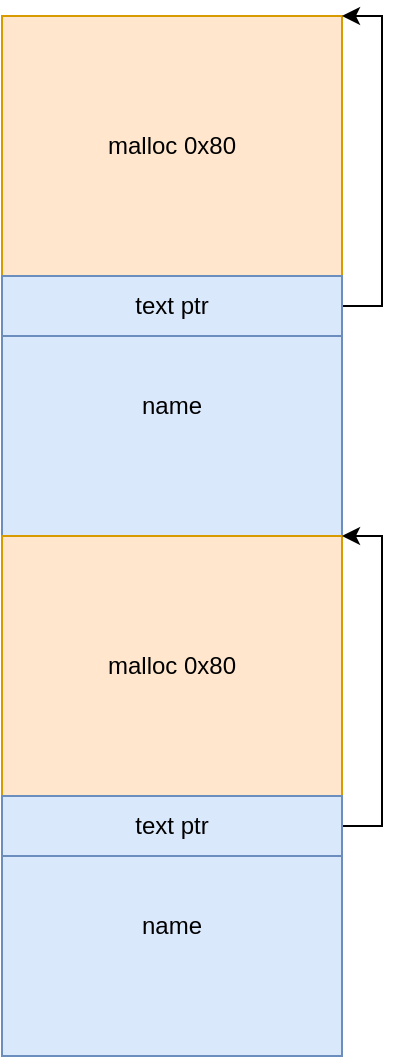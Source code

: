 <mxfile version="17.5.0" type="github">
  <diagram id="5vSy_viqhQwmgGxNUU4j" name="第 1 页">
    <mxGraphModel dx="2146" dy="1473" grid="1" gridSize="10" guides="1" tooltips="1" connect="1" arrows="1" fold="1" page="0" pageScale="1" pageWidth="827" pageHeight="1169" background="none" math="0" shadow="0">
      <root>
        <mxCell id="0" />
        <mxCell id="1" parent="0" />
        <mxCell id="KlACzWgXvU63oRVZ-FLX-5" value="malloc 0x80" style="rounded=0;whiteSpace=wrap;html=1;fillColor=#ffe6cc;strokeColor=#d79b00;" vertex="1" parent="1">
          <mxGeometry x="-840" y="-520" width="170" height="130" as="geometry" />
        </mxCell>
        <mxCell id="KlACzWgXvU63oRVZ-FLX-6" value="name" style="rounded=0;whiteSpace=wrap;html=1;fillColor=#dae8fc;strokeColor=#6c8ebf;" vertex="1" parent="1">
          <mxGeometry x="-840" y="-390" width="170" height="130" as="geometry" />
        </mxCell>
        <mxCell id="KlACzWgXvU63oRVZ-FLX-8" style="edgeStyle=orthogonalEdgeStyle;rounded=0;orthogonalLoop=1;jettySize=auto;html=1;exitX=1;exitY=0.5;exitDx=0;exitDy=0;entryX=1;entryY=0;entryDx=0;entryDy=0;" edge="1" parent="1" source="KlACzWgXvU63oRVZ-FLX-7" target="KlACzWgXvU63oRVZ-FLX-5">
          <mxGeometry relative="1" as="geometry">
            <Array as="points">
              <mxPoint x="-650" y="-375" />
              <mxPoint x="-650" y="-520" />
            </Array>
          </mxGeometry>
        </mxCell>
        <mxCell id="KlACzWgXvU63oRVZ-FLX-7" value="text ptr" style="rounded=0;whiteSpace=wrap;html=1;fillColor=#dae8fc;strokeColor=#6c8ebf;" vertex="1" parent="1">
          <mxGeometry x="-840" y="-390" width="170" height="30" as="geometry" />
        </mxCell>
        <mxCell id="KlACzWgXvU63oRVZ-FLX-9" value="malloc 0x80" style="rounded=0;whiteSpace=wrap;html=1;fillColor=#ffe6cc;strokeColor=#d79b00;" vertex="1" parent="1">
          <mxGeometry x="-840" y="-260" width="170" height="130" as="geometry" />
        </mxCell>
        <mxCell id="KlACzWgXvU63oRVZ-FLX-10" value="name" style="rounded=0;whiteSpace=wrap;html=1;fillColor=#dae8fc;strokeColor=#6c8ebf;" vertex="1" parent="1">
          <mxGeometry x="-840" y="-130" width="170" height="130" as="geometry" />
        </mxCell>
        <mxCell id="KlACzWgXvU63oRVZ-FLX-11" style="edgeStyle=orthogonalEdgeStyle;rounded=0;orthogonalLoop=1;jettySize=auto;html=1;exitX=1;exitY=0.5;exitDx=0;exitDy=0;entryX=1;entryY=0;entryDx=0;entryDy=0;" edge="1" parent="1" source="KlACzWgXvU63oRVZ-FLX-12" target="KlACzWgXvU63oRVZ-FLX-9">
          <mxGeometry relative="1" as="geometry">
            <Array as="points">
              <mxPoint x="-650" y="-115" />
              <mxPoint x="-650" y="-260" />
            </Array>
          </mxGeometry>
        </mxCell>
        <mxCell id="KlACzWgXvU63oRVZ-FLX-12" value="text ptr" style="rounded=0;whiteSpace=wrap;html=1;fillColor=#dae8fc;strokeColor=#6c8ebf;" vertex="1" parent="1">
          <mxGeometry x="-840" y="-130" width="170" height="30" as="geometry" />
        </mxCell>
      </root>
    </mxGraphModel>
  </diagram>
</mxfile>
